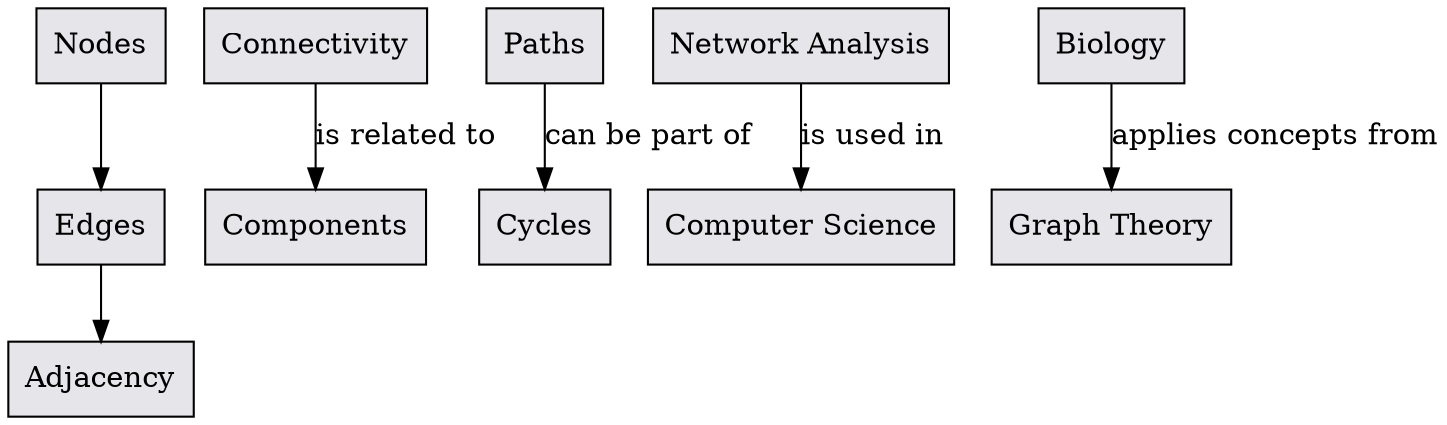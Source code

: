 digraph GraphTheory {
    node[shape=box, style="filled", fillcolor="#E5E5EA"];
    "Nodes" -> "Edges";
    "Edges" -> "Adjacency";
    "Connectivity" -> "Components" [label="is related to"];
    "Paths" -> "Cycles" [label="can be part of"];
    "Network Analysis" -> "Computer Science" [label="is used in"];
    "Biology" -> "Graph Theory" [label="applies concepts from"];
}